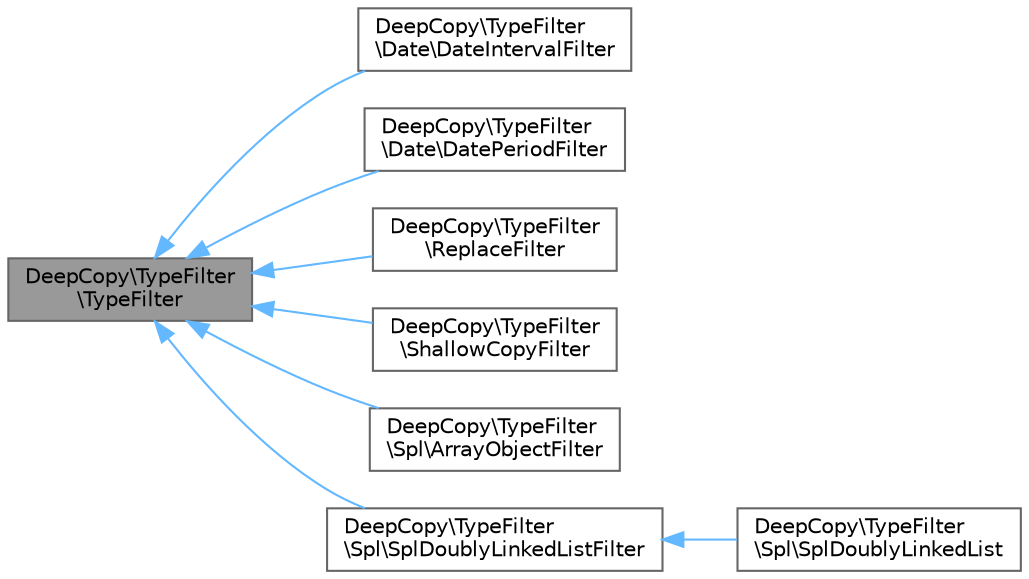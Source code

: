 digraph "DeepCopy\TypeFilter\TypeFilter"
{
 // LATEX_PDF_SIZE
  bgcolor="transparent";
  edge [fontname=Helvetica,fontsize=10,labelfontname=Helvetica,labelfontsize=10];
  node [fontname=Helvetica,fontsize=10,shape=box,height=0.2,width=0.4];
  rankdir="LR";
  Node1 [id="Node000001",label="DeepCopy\\TypeFilter\l\\TypeFilter",height=0.2,width=0.4,color="gray40", fillcolor="grey60", style="filled", fontcolor="black",tooltip=" "];
  Node1 -> Node2 [id="edge1_Node000001_Node000002",dir="back",color="steelblue1",style="solid",tooltip=" "];
  Node2 [id="Node000002",label="DeepCopy\\TypeFilter\l\\Date\\DateIntervalFilter",height=0.2,width=0.4,color="gray40", fillcolor="white", style="filled",URL="$classDeepCopy_1_1TypeFilter_1_1Date_1_1DateIntervalFilter.html",tooltip=" "];
  Node1 -> Node3 [id="edge2_Node000001_Node000003",dir="back",color="steelblue1",style="solid",tooltip=" "];
  Node3 [id="Node000003",label="DeepCopy\\TypeFilter\l\\Date\\DatePeriodFilter",height=0.2,width=0.4,color="gray40", fillcolor="white", style="filled",URL="$classDeepCopy_1_1TypeFilter_1_1Date_1_1DatePeriodFilter.html",tooltip=" "];
  Node1 -> Node4 [id="edge3_Node000001_Node000004",dir="back",color="steelblue1",style="solid",tooltip=" "];
  Node4 [id="Node000004",label="DeepCopy\\TypeFilter\l\\ReplaceFilter",height=0.2,width=0.4,color="gray40", fillcolor="white", style="filled",URL="$classDeepCopy_1_1TypeFilter_1_1ReplaceFilter.html",tooltip=" "];
  Node1 -> Node5 [id="edge4_Node000001_Node000005",dir="back",color="steelblue1",style="solid",tooltip=" "];
  Node5 [id="Node000005",label="DeepCopy\\TypeFilter\l\\ShallowCopyFilter",height=0.2,width=0.4,color="gray40", fillcolor="white", style="filled",URL="$classDeepCopy_1_1TypeFilter_1_1ShallowCopyFilter.html",tooltip=" "];
  Node1 -> Node6 [id="edge5_Node000001_Node000006",dir="back",color="steelblue1",style="solid",tooltip=" "];
  Node6 [id="Node000006",label="DeepCopy\\TypeFilter\l\\Spl\\ArrayObjectFilter",height=0.2,width=0.4,color="gray40", fillcolor="white", style="filled",URL="$classDeepCopy_1_1TypeFilter_1_1Spl_1_1ArrayObjectFilter.html",tooltip=" "];
  Node1 -> Node7 [id="edge6_Node000001_Node000007",dir="back",color="steelblue1",style="solid",tooltip=" "];
  Node7 [id="Node000007",label="DeepCopy\\TypeFilter\l\\Spl\\SplDoublyLinkedListFilter",height=0.2,width=0.4,color="gray40", fillcolor="white", style="filled",URL="$classDeepCopy_1_1TypeFilter_1_1Spl_1_1SplDoublyLinkedListFilter.html",tooltip=" "];
  Node7 -> Node8 [id="edge7_Node000007_Node000008",dir="back",color="steelblue1",style="solid",tooltip=" "];
  Node8 [id="Node000008",label="DeepCopy\\TypeFilter\l\\Spl\\SplDoublyLinkedList",height=0.2,width=0.4,color="gray40", fillcolor="white", style="filled",URL="$classDeepCopy_1_1TypeFilter_1_1Spl_1_1SplDoublyLinkedList.html",tooltip=" "];
}
